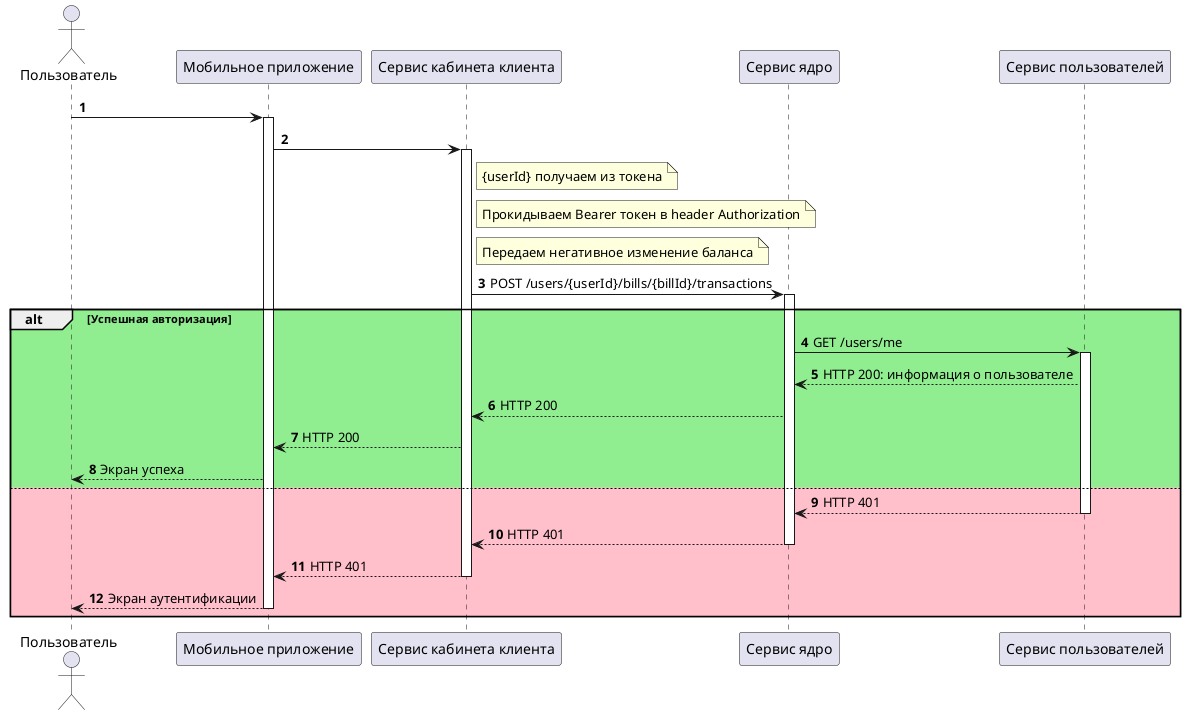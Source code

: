 @startuml
'https://plantuml.com/sequence-diagram

autonumber

actor "Пользователь" as User
participant "Мобильное приложение" as MobileApp
participant "Сервис кабинета клиента" as ClientService
participant "Сервис ядро" as CoreService
participant "Сервис пользователей" as UserService

User -> MobileApp
activate MobileApp

    MobileApp -> ClientService
    activate ClientService

        note right ClientService
        {userId} получаем из токена
        end note

        note right ClientService
        Прокидываем Bearer токен в header Authorization
        end note

        note right ClientService
        Передаем негативное изменение баланса
        end note

        ClientService -> CoreService: POST /users/{userId}/bills/{billId}/transactions
        activate CoreService

alt #lightgreen Успешная авторизация
            CoreService -> UserService: GET /users/me
            activate UserService
            CoreService <-- UserService: HTTP 200: информация о пользователе
            ClientService <-- CoreService: HTTP 200
            MobileApp <-- ClientService: HTTP 200
            User <-- MobileApp: Экран успеха
else #pink
            return HTTP 401
        return HTTP 401
    return HTTP 401
return Экран аутентификации
end

@enduml